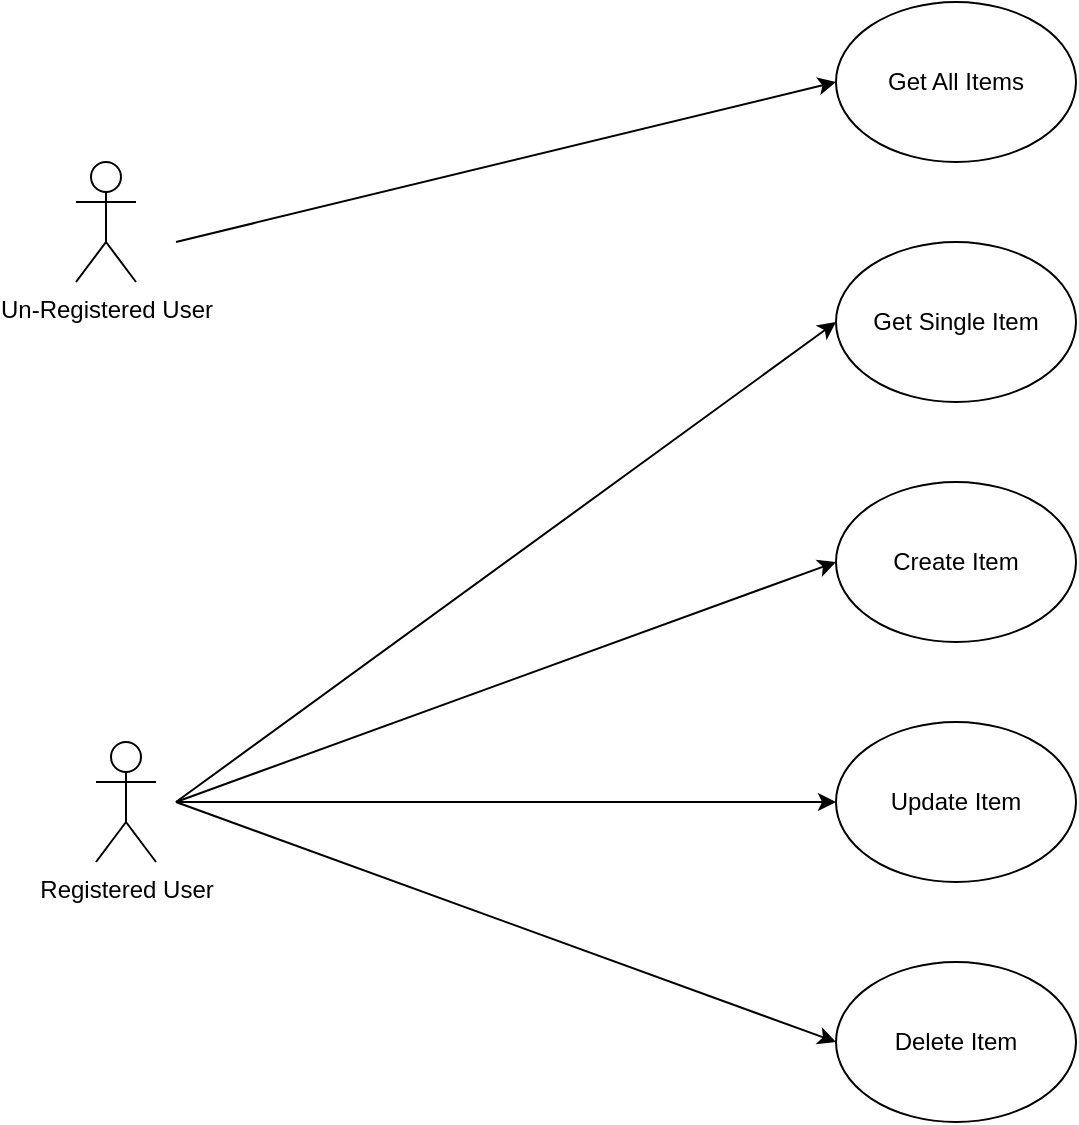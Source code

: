 <mxfile version="20.1.1" type="device" pages="2"><diagram id="pLwikWqTp7Y8SbPTyLC2" name="UseCase"><mxGraphModel dx="1273" dy="762" grid="1" gridSize="10" guides="1" tooltips="1" connect="1" arrows="1" fold="1" page="1" pageScale="1" pageWidth="850" pageHeight="1100" math="0" shadow="0"><root><mxCell id="0"/><mxCell id="1" parent="0"/><object label="Registered User" Admin="" id="ALb-xdb-FHrpVjfA9r-n-1"><mxCell style="shape=umlActor;verticalLabelPosition=bottom;verticalAlign=top;html=1;outlineConnect=0;" vertex="1" parent="1"><mxGeometry x="80" y="410" width="30" height="60" as="geometry"/></mxCell></object><mxCell id="ALb-xdb-FHrpVjfA9r-n-2" value="Un-Registered User&lt;br&gt;" style="shape=umlActor;verticalLabelPosition=bottom;verticalAlign=top;html=1;outlineConnect=0;" vertex="1" parent="1"><mxGeometry x="70" y="120" width="30" height="60" as="geometry"/></mxCell><mxCell id="ALb-xdb-FHrpVjfA9r-n-5" value="Get All Items" style="ellipse;whiteSpace=wrap;html=1;" vertex="1" parent="1"><mxGeometry x="450" y="40" width="120" height="80" as="geometry"/></mxCell><mxCell id="ALb-xdb-FHrpVjfA9r-n-6" value="Get Single Item" style="ellipse;whiteSpace=wrap;html=1;" vertex="1" parent="1"><mxGeometry x="450" y="160" width="120" height="80" as="geometry"/></mxCell><mxCell id="ALb-xdb-FHrpVjfA9r-n-7" value="Create Item" style="ellipse;whiteSpace=wrap;html=1;" vertex="1" parent="1"><mxGeometry x="450" y="280" width="120" height="80" as="geometry"/></mxCell><mxCell id="ALb-xdb-FHrpVjfA9r-n-8" value="Update Item" style="ellipse;whiteSpace=wrap;html=1;" vertex="1" parent="1"><mxGeometry x="450" y="400" width="120" height="80" as="geometry"/></mxCell><mxCell id="ALb-xdb-FHrpVjfA9r-n-9" value="Delete Item" style="ellipse;whiteSpace=wrap;html=1;" vertex="1" parent="1"><mxGeometry x="450" y="520" width="120" height="80" as="geometry"/></mxCell><mxCell id="ALb-xdb-FHrpVjfA9r-n-11" value="" style="endArrow=classic;html=1;rounded=0;entryX=0;entryY=0.5;entryDx=0;entryDy=0;" edge="1" parent="1" target="ALb-xdb-FHrpVjfA9r-n-5"><mxGeometry width="50" height="50" relative="1" as="geometry"><mxPoint x="120" y="160" as="sourcePoint"/><mxPoint x="170" y="110" as="targetPoint"/></mxGeometry></mxCell><mxCell id="ALb-xdb-FHrpVjfA9r-n-12" value="" style="endArrow=classic;html=1;rounded=0;entryX=0;entryY=0.5;entryDx=0;entryDy=0;" edge="1" parent="1" target="ALb-xdb-FHrpVjfA9r-n-6"><mxGeometry width="50" height="50" relative="1" as="geometry"><mxPoint x="120" y="440" as="sourcePoint"/><mxPoint x="450" y="360" as="targetPoint"/></mxGeometry></mxCell><mxCell id="ALb-xdb-FHrpVjfA9r-n-13" value="" style="endArrow=classic;html=1;rounded=0;entryX=0;entryY=0.5;entryDx=0;entryDy=0;" edge="1" parent="1" target="ALb-xdb-FHrpVjfA9r-n-7"><mxGeometry width="50" height="50" relative="1" as="geometry"><mxPoint x="120" y="440" as="sourcePoint"/><mxPoint x="460" y="230" as="targetPoint"/></mxGeometry></mxCell><mxCell id="ALb-xdb-FHrpVjfA9r-n-14" value="" style="endArrow=classic;html=1;rounded=0;entryX=0;entryY=0.5;entryDx=0;entryDy=0;" edge="1" parent="1" target="ALb-xdb-FHrpVjfA9r-n-8"><mxGeometry width="50" height="50" relative="1" as="geometry"><mxPoint x="120" y="440" as="sourcePoint"/><mxPoint x="460" y="330" as="targetPoint"/></mxGeometry></mxCell><mxCell id="ALb-xdb-FHrpVjfA9r-n-15" value="" style="endArrow=classic;html=1;rounded=0;entryX=0;entryY=0.5;entryDx=0;entryDy=0;" edge="1" parent="1" target="ALb-xdb-FHrpVjfA9r-n-9"><mxGeometry width="50" height="50" relative="1" as="geometry"><mxPoint x="120" y="440" as="sourcePoint"/><mxPoint x="460" y="450" as="targetPoint"/></mxGeometry></mxCell></root></mxGraphModel></diagram><diagram id="pTGD6VcR_Hs4seinDXux" name="Page-2"><mxGraphModel dx="1236" dy="762" grid="1" gridSize="10" guides="1" tooltips="1" connect="1" arrows="1" fold="1" page="1" pageScale="1" pageWidth="850" pageHeight="1100" math="0" shadow="0"><root><mxCell id="0"/><mxCell id="1" parent="0"/><mxCell id="w7Y5hq-HNlCt41dEa9z4-1" value="UserRegister" style="swimlane;fontStyle=1;align=center;verticalAlign=top;childLayout=stackLayout;horizontal=1;startSize=26;horizontalStack=0;resizeParent=1;resizeParentMax=0;resizeLast=0;collapsible=1;marginBottom=0;" vertex="1" parent="1"><mxGeometry x="120" y="280" width="180" height="94" as="geometry"/></mxCell><mxCell id="w7Y5hq-HNlCt41dEa9z4-2" value="+ parser: class variable(json)&#10;" style="text;strokeColor=none;fillColor=none;align=left;verticalAlign=top;spacingLeft=4;spacingRight=4;overflow=hidden;rotatable=0;points=[[0,0.5],[1,0.5]];portConstraint=eastwest;" vertex="1" parent="w7Y5hq-HNlCt41dEa9z4-1"><mxGeometry y="26" width="180" height="34" as="geometry"/></mxCell><mxCell id="w7Y5hq-HNlCt41dEa9z4-3" value="" style="line;strokeWidth=1;fillColor=none;align=left;verticalAlign=middle;spacingTop=-1;spacingLeft=3;spacingRight=3;rotatable=0;labelPosition=right;points=[];portConstraint=eastwest;" vertex="1" parent="w7Y5hq-HNlCt41dEa9z4-1"><mxGeometry y="60" width="180" height="8" as="geometry"/></mxCell><mxCell id="w7Y5hq-HNlCt41dEa9z4-4" value="+ post():" style="text;strokeColor=none;fillColor=none;align=left;verticalAlign=top;spacingLeft=4;spacingRight=4;overflow=hidden;rotatable=0;points=[[0,0.5],[1,0.5]];portConstraint=eastwest;" vertex="1" parent="w7Y5hq-HNlCt41dEa9z4-1"><mxGeometry y="68" width="180" height="26" as="geometry"/></mxCell><mxCell id="w7Y5hq-HNlCt41dEa9z4-5" value="UserModule" style="swimlane;fontStyle=1;align=center;verticalAlign=top;childLayout=stackLayout;horizontal=1;startSize=26;horizontalStack=0;resizeParent=1;resizeParentMax=0;resizeLast=0;collapsible=1;marginBottom=0;" vertex="1" parent="1"><mxGeometry x="400" y="270" width="160" height="130" as="geometry"/></mxCell><mxCell id="w7Y5hq-HNlCt41dEa9z4-6" value="+ username: string&#10;+ password: string&#10;+ _id: integer" style="text;strokeColor=none;fillColor=none;align=left;verticalAlign=top;spacingLeft=4;spacingRight=4;overflow=hidden;rotatable=0;points=[[0,0.5],[1,0.5]];portConstraint=eastwest;" vertex="1" parent="w7Y5hq-HNlCt41dEa9z4-5"><mxGeometry y="26" width="160" height="54" as="geometry"/></mxCell><mxCell id="w7Y5hq-HNlCt41dEa9z4-7" value="" style="line;strokeWidth=1;fillColor=none;align=left;verticalAlign=middle;spacingTop=-1;spacingLeft=3;spacingRight=3;rotatable=0;labelPosition=right;points=[];portConstraint=eastwest;" vertex="1" parent="w7Y5hq-HNlCt41dEa9z4-5"><mxGeometry y="80" width="160" height="8" as="geometry"/></mxCell><mxCell id="w7Y5hq-HNlCt41dEa9z4-8" value="+ findusername(): &#10;+ findId():" style="text;strokeColor=none;fillColor=none;align=left;verticalAlign=top;spacingLeft=4;spacingRight=4;overflow=hidden;rotatable=0;points=[[0,0.5],[1,0.5]];portConstraint=eastwest;" vertex="1" parent="w7Y5hq-HNlCt41dEa9z4-5"><mxGeometry y="88" width="160" height="42" as="geometry"/></mxCell><mxCell id="w7Y5hq-HNlCt41dEa9z4-9" value="Use" style="endArrow=open;endSize=12;dashed=1;html=1;rounded=0;" edge="1" parent="1"><mxGeometry width="160" relative="1" as="geometry"><mxPoint x="300" y="318" as="sourcePoint"/><mxPoint x="400" y="318" as="targetPoint"/></mxGeometry></mxCell><mxCell id="w7Y5hq-HNlCt41dEa9z4-10" value="Item" style="swimlane;fontStyle=1;align=center;verticalAlign=top;childLayout=stackLayout;horizontal=1;startSize=26;horizontalStack=0;resizeParent=1;resizeParentMax=0;resizeLast=0;collapsible=1;marginBottom=0;" vertex="1" parent="1"><mxGeometry x="110" y="560" width="170" height="140" as="geometry"><mxRectangle x="110" y="560" width="70" height="30" as="alternateBounds"/></mxGeometry></mxCell><mxCell id="w7Y5hq-HNlCt41dEa9z4-11" value="+ parser: class variable(json)&#10;" style="text;strokeColor=none;fillColor=none;align=left;verticalAlign=top;spacingLeft=4;spacingRight=4;overflow=hidden;rotatable=0;points=[[0,0.5],[1,0.5]];portConstraint=eastwest;" vertex="1" parent="w7Y5hq-HNlCt41dEa9z4-10"><mxGeometry y="26" width="170" height="34" as="geometry"/></mxCell><mxCell id="w7Y5hq-HNlCt41dEa9z4-12" value="" style="line;strokeWidth=1;fillColor=none;align=left;verticalAlign=middle;spacingTop=-1;spacingLeft=3;spacingRight=3;rotatable=0;labelPosition=right;points=[];portConstraint=eastwest;" vertex="1" parent="w7Y5hq-HNlCt41dEa9z4-10"><mxGeometry y="60" width="170" height="8" as="geometry"/></mxCell><mxCell id="w7Y5hq-HNlCt41dEa9z4-13" value="+ post(post): POST&#10;+ get(): GET&#10;+ delete(): DELETE&#10;+ put(): PUT" style="text;strokeColor=none;fillColor=none;align=left;verticalAlign=top;spacingLeft=4;spacingRight=4;overflow=hidden;rotatable=0;points=[[0,0.5],[1,0.5]];portConstraint=eastwest;" vertex="1" parent="w7Y5hq-HNlCt41dEa9z4-10"><mxGeometry y="68" width="170" height="72" as="geometry"/></mxCell><mxCell id="w7Y5hq-HNlCt41dEa9z4-14" value="ItemModule" style="swimlane;fontStyle=1;align=center;verticalAlign=top;childLayout=stackLayout;horizontal=1;startSize=26;horizontalStack=0;resizeParent=1;resizeParentMax=0;resizeLast=0;collapsible=1;marginBottom=0;" vertex="1" parent="1"><mxGeometry x="390" y="560" width="160" height="150" as="geometry"/></mxCell><mxCell id="w7Y5hq-HNlCt41dEa9z4-15" value="+ name: string&#10;+ price: string" style="text;strokeColor=none;fillColor=none;align=left;verticalAlign=top;spacingLeft=4;spacingRight=4;overflow=hidden;rotatable=0;points=[[0,0.5],[1,0.5]];portConstraint=eastwest;" vertex="1" parent="w7Y5hq-HNlCt41dEa9z4-14"><mxGeometry y="26" width="160" height="44" as="geometry"/></mxCell><mxCell id="w7Y5hq-HNlCt41dEa9z4-16" value="" style="line;strokeWidth=1;fillColor=none;align=left;verticalAlign=middle;spacingTop=-1;spacingLeft=3;spacingRight=3;rotatable=0;labelPosition=right;points=[];portConstraint=eastwest;" vertex="1" parent="w7Y5hq-HNlCt41dEa9z4-14"><mxGeometry y="70" width="160" height="8" as="geometry"/></mxCell><mxCell id="w7Y5hq-HNlCt41dEa9z4-17" value="+ json()&#10;+ findItem()&#10;+ insert()&#10;+ update()" style="text;strokeColor=none;fillColor=none;align=left;verticalAlign=top;spacingLeft=4;spacingRight=4;overflow=hidden;rotatable=0;points=[[0,0.5],[1,0.5]];portConstraint=eastwest;" vertex="1" parent="w7Y5hq-HNlCt41dEa9z4-14"><mxGeometry y="78" width="160" height="72" as="geometry"/></mxCell><mxCell id="w7Y5hq-HNlCt41dEa9z4-18" value="Use" style="endArrow=open;endSize=12;dashed=1;html=1;rounded=0;" edge="1" parent="1"><mxGeometry width="160" relative="1" as="geometry"><mxPoint x="280" y="608" as="sourcePoint"/><mxPoint x="390" y="608" as="targetPoint"/></mxGeometry></mxCell><mxCell id="w7Y5hq-HNlCt41dEa9z4-19" value="DatabaseConfig" style="swimlane;fontStyle=1;align=center;verticalAlign=top;childLayout=stackLayout;horizontal=1;startSize=26;horizontalStack=0;resizeParent=1;resizeParentMax=0;resizeLast=0;collapsible=1;marginBottom=0;" vertex="1" parent="1"><mxGeometry x="120" y="40" width="160" height="100" as="geometry"/></mxCell><mxCell id="w7Y5hq-HNlCt41dEa9z4-20" value="+ databaseName: string" style="text;strokeColor=none;fillColor=none;align=left;verticalAlign=top;spacingLeft=4;spacingRight=4;overflow=hidden;rotatable=0;points=[[0,0.5],[1,0.5]];portConstraint=eastwest;" vertex="1" parent="w7Y5hq-HNlCt41dEa9z4-19"><mxGeometry y="26" width="160" height="26" as="geometry"/></mxCell><mxCell id="w7Y5hq-HNlCt41dEa9z4-21" value="" style="line;strokeWidth=1;fillColor=none;align=left;verticalAlign=middle;spacingTop=-1;spacingLeft=3;spacingRight=3;rotatable=0;labelPosition=right;points=[];portConstraint=eastwest;" vertex="1" parent="w7Y5hq-HNlCt41dEa9z4-19"><mxGeometry y="52" width="160" height="8" as="geometry"/></mxCell><mxCell id="w7Y5hq-HNlCt41dEa9z4-22" value="+ createConnection()&#10;+ commitClose() " style="text;strokeColor=none;fillColor=none;align=left;verticalAlign=top;spacingLeft=4;spacingRight=4;overflow=hidden;rotatable=0;points=[[0,0.5],[1,0.5]];portConstraint=eastwest;" vertex="1" parent="w7Y5hq-HNlCt41dEa9z4-19"><mxGeometry y="60" width="160" height="40" as="geometry"/></mxCell><mxCell id="w7Y5hq-HNlCt41dEa9z4-23" value="Use" style="endArrow=open;endSize=12;dashed=1;html=1;rounded=0;entryX=0.495;entryY=1.005;entryDx=0;entryDy=0;entryPerimeter=0;exitX=0.448;exitY=-0.02;exitDx=0;exitDy=0;exitPerimeter=0;" edge="1" parent="1" source="w7Y5hq-HNlCt41dEa9z4-1" target="w7Y5hq-HNlCt41dEa9z4-22"><mxGeometry width="160" relative="1" as="geometry"><mxPoint x="340" y="210" as="sourcePoint"/><mxPoint x="500" y="210" as="targetPoint"/></mxGeometry></mxCell></root></mxGraphModel></diagram></mxfile>